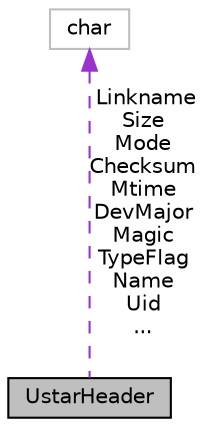 digraph "UstarHeader"
{
 // LATEX_PDF_SIZE
  bgcolor="transparent";
  edge [fontname="Helvetica",fontsize="10",labelfontname="Helvetica",labelfontsize="10"];
  node [fontname="Helvetica",fontsize="10",shape=record];
  Node1 [label="UstarHeader",height=0.2,width=0.4,color="black", fillcolor="grey75", style="filled", fontcolor="black",tooltip=" "];
  Node2 -> Node1 [dir="back",color="darkorchid3",fontsize="10",style="dashed",label=" Linkname\nSize\nMode\nChecksum\nMtime\nDevMajor\nMagic\nTypeFlag\nName\nUid\n..." ,fontname="Helvetica"];
  Node2 [label="char",height=0.2,width=0.4,color="grey75",tooltip=" "];
}
